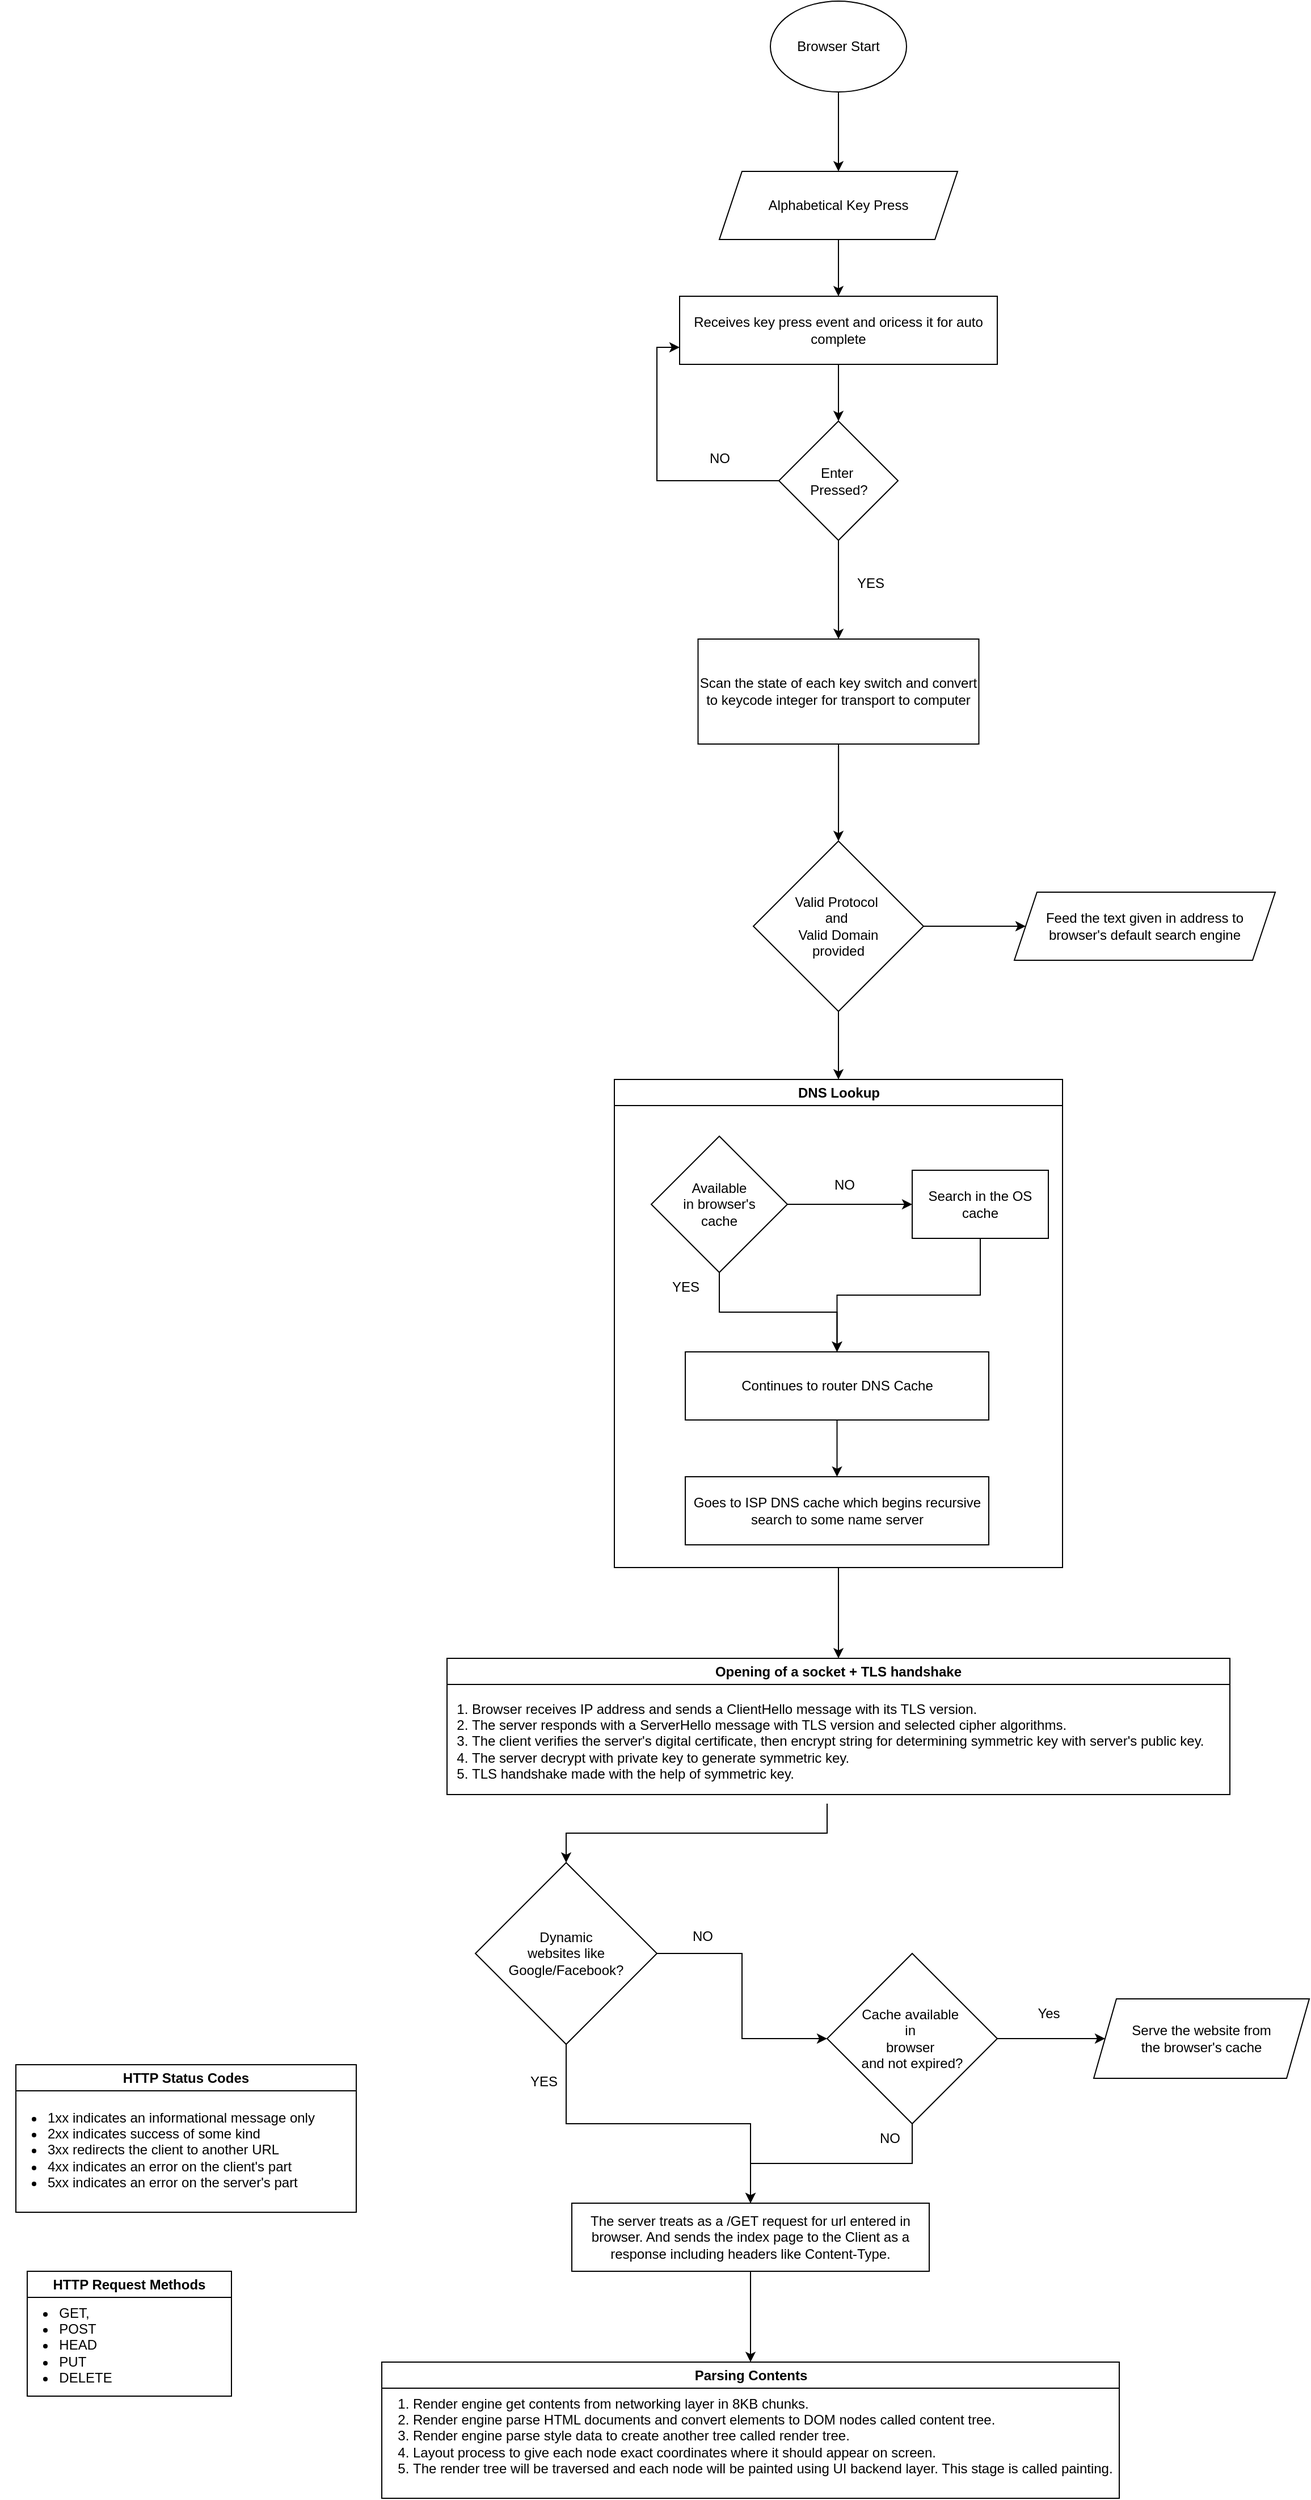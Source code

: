 <mxfile version="24.7.1" type="github">
  <diagram id="C5RBs43oDa-KdzZeNtuy" name="Page-1">
    <mxGraphModel dx="1917" dy="1713" grid="1" gridSize="10" guides="1" tooltips="1" connect="1" arrows="1" fold="1" page="1" pageScale="1" pageWidth="827" pageHeight="1169" math="0" shadow="0">
      <root>
        <mxCell id="WIyWlLk6GJQsqaUBKTNV-0" />
        <mxCell id="WIyWlLk6GJQsqaUBKTNV-1" parent="WIyWlLk6GJQsqaUBKTNV-0" />
        <mxCell id="xDlOj_JVrfhSrS7aG93W-6" value="" style="edgeStyle=orthogonalEdgeStyle;rounded=0;orthogonalLoop=1;jettySize=auto;html=1;" parent="WIyWlLk6GJQsqaUBKTNV-1" source="xDlOj_JVrfhSrS7aG93W-0" target="xDlOj_JVrfhSrS7aG93W-5" edge="1">
          <mxGeometry relative="1" as="geometry" />
        </mxCell>
        <mxCell id="xDlOj_JVrfhSrS7aG93W-0" value="Browser Start" style="ellipse;whiteSpace=wrap;html=1;" parent="WIyWlLk6GJQsqaUBKTNV-1" vertex="1">
          <mxGeometry x="155" y="-70" width="120" height="80" as="geometry" />
        </mxCell>
        <mxCell id="xDlOj_JVrfhSrS7aG93W-8" value="" style="edgeStyle=orthogonalEdgeStyle;rounded=0;orthogonalLoop=1;jettySize=auto;html=1;" parent="WIyWlLk6GJQsqaUBKTNV-1" source="xDlOj_JVrfhSrS7aG93W-5" target="xDlOj_JVrfhSrS7aG93W-7" edge="1">
          <mxGeometry relative="1" as="geometry" />
        </mxCell>
        <mxCell id="xDlOj_JVrfhSrS7aG93W-5" value="Alphabetical Key Press" style="shape=parallelogram;perimeter=parallelogramPerimeter;whiteSpace=wrap;html=1;fixedSize=1;" parent="WIyWlLk6GJQsqaUBKTNV-1" vertex="1">
          <mxGeometry x="110" y="80" width="210" height="60" as="geometry" />
        </mxCell>
        <mxCell id="xDlOj_JVrfhSrS7aG93W-13" value="" style="edgeStyle=orthogonalEdgeStyle;rounded=0;orthogonalLoop=1;jettySize=auto;html=1;" parent="WIyWlLk6GJQsqaUBKTNV-1" source="xDlOj_JVrfhSrS7aG93W-7" target="xDlOj_JVrfhSrS7aG93W-9" edge="1">
          <mxGeometry relative="1" as="geometry" />
        </mxCell>
        <mxCell id="xDlOj_JVrfhSrS7aG93W-7" value="Receives key press event and oricess it for auto complete" style="rounded=0;whiteSpace=wrap;html=1;" parent="WIyWlLk6GJQsqaUBKTNV-1" vertex="1">
          <mxGeometry x="75" y="190" width="280" height="60" as="geometry" />
        </mxCell>
        <mxCell id="xDlOj_JVrfhSrS7aG93W-17" value="" style="edgeStyle=orthogonalEdgeStyle;rounded=0;orthogonalLoop=1;jettySize=auto;html=1;" parent="WIyWlLk6GJQsqaUBKTNV-1" source="xDlOj_JVrfhSrS7aG93W-9" target="xDlOj_JVrfhSrS7aG93W-16" edge="1">
          <mxGeometry relative="1" as="geometry" />
        </mxCell>
        <mxCell id="xDlOj_JVrfhSrS7aG93W-21" style="edgeStyle=orthogonalEdgeStyle;rounded=0;orthogonalLoop=1;jettySize=auto;html=1;exitX=0;exitY=0.5;exitDx=0;exitDy=0;entryX=0;entryY=0.75;entryDx=0;entryDy=0;" parent="WIyWlLk6GJQsqaUBKTNV-1" source="xDlOj_JVrfhSrS7aG93W-9" target="xDlOj_JVrfhSrS7aG93W-7" edge="1">
          <mxGeometry relative="1" as="geometry" />
        </mxCell>
        <mxCell id="xDlOj_JVrfhSrS7aG93W-9" value="Enter&amp;nbsp;&lt;div&gt;Pressed?&lt;/div&gt;" style="rhombus;whiteSpace=wrap;html=1;" parent="WIyWlLk6GJQsqaUBKTNV-1" vertex="1">
          <mxGeometry x="162.5" y="300" width="105" height="105" as="geometry" />
        </mxCell>
        <mxCell id="xDlOj_JVrfhSrS7aG93W-24" value="" style="edgeStyle=orthogonalEdgeStyle;rounded=0;orthogonalLoop=1;jettySize=auto;html=1;" parent="WIyWlLk6GJQsqaUBKTNV-1" source="xDlOj_JVrfhSrS7aG93W-16" target="xDlOj_JVrfhSrS7aG93W-23" edge="1">
          <mxGeometry relative="1" as="geometry" />
        </mxCell>
        <mxCell id="xDlOj_JVrfhSrS7aG93W-16" value="Scan the state of each key switch and convert to keycode integer for transport to computer" style="rounded=0;whiteSpace=wrap;html=1;" parent="WIyWlLk6GJQsqaUBKTNV-1" vertex="1">
          <mxGeometry x="91.25" y="492" width="247.5" height="92.5" as="geometry" />
        </mxCell>
        <mxCell id="xDlOj_JVrfhSrS7aG93W-19" value="YES" style="text;html=1;align=center;verticalAlign=middle;resizable=0;points=[];autosize=1;strokeColor=none;fillColor=none;" parent="WIyWlLk6GJQsqaUBKTNV-1" vertex="1">
          <mxGeometry x="217.5" y="428" width="50" height="30" as="geometry" />
        </mxCell>
        <mxCell id="xDlOj_JVrfhSrS7aG93W-22" value="NO" style="text;html=1;align=center;verticalAlign=middle;resizable=0;points=[];autosize=1;strokeColor=none;fillColor=none;" parent="WIyWlLk6GJQsqaUBKTNV-1" vertex="1">
          <mxGeometry x="90" y="318" width="40" height="30" as="geometry" />
        </mxCell>
        <mxCell id="45_Z2AzZZh3Wi8lfXX-m-1" value="" style="edgeStyle=orthogonalEdgeStyle;rounded=0;orthogonalLoop=1;jettySize=auto;html=1;" edge="1" parent="WIyWlLk6GJQsqaUBKTNV-1" source="xDlOj_JVrfhSrS7aG93W-23" target="45_Z2AzZZh3Wi8lfXX-m-0">
          <mxGeometry relative="1" as="geometry" />
        </mxCell>
        <mxCell id="45_Z2AzZZh3Wi8lfXX-m-7" style="edgeStyle=orthogonalEdgeStyle;rounded=0;orthogonalLoop=1;jettySize=auto;html=1;" edge="1" parent="WIyWlLk6GJQsqaUBKTNV-1" source="xDlOj_JVrfhSrS7aG93W-23" target="45_Z2AzZZh3Wi8lfXX-m-2">
          <mxGeometry relative="1" as="geometry" />
        </mxCell>
        <mxCell id="xDlOj_JVrfhSrS7aG93W-23" value="Valid Protocol&amp;nbsp;&lt;div&gt;and&amp;nbsp;&lt;/div&gt;&lt;div&gt;Valid Domain&lt;/div&gt;&lt;div&gt;provided&lt;/div&gt;" style="rhombus;whiteSpace=wrap;html=1;" parent="WIyWlLk6GJQsqaUBKTNV-1" vertex="1">
          <mxGeometry x="140" y="670" width="150" height="150" as="geometry" />
        </mxCell>
        <mxCell id="45_Z2AzZZh3Wi8lfXX-m-0" value="Feed the text given in address to browser&#39;s default search engine" style="shape=parallelogram;perimeter=parallelogramPerimeter;whiteSpace=wrap;html=1;fixedSize=1;" vertex="1" parent="WIyWlLk6GJQsqaUBKTNV-1">
          <mxGeometry x="370" y="715" width="230" height="60" as="geometry" />
        </mxCell>
        <mxCell id="45_Z2AzZZh3Wi8lfXX-m-27" value="" style="edgeStyle=orthogonalEdgeStyle;rounded=0;orthogonalLoop=1;jettySize=auto;html=1;" edge="1" parent="WIyWlLk6GJQsqaUBKTNV-1" source="45_Z2AzZZh3Wi8lfXX-m-2" target="45_Z2AzZZh3Wi8lfXX-m-18">
          <mxGeometry relative="1" as="geometry" />
        </mxCell>
        <mxCell id="45_Z2AzZZh3Wi8lfXX-m-2" value="DNS Lookup" style="swimlane;whiteSpace=wrap;html=1;" vertex="1" parent="WIyWlLk6GJQsqaUBKTNV-1">
          <mxGeometry x="17.5" y="880" width="395" height="430" as="geometry" />
        </mxCell>
        <mxCell id="45_Z2AzZZh3Wi8lfXX-m-10" value="" style="edgeStyle=orthogonalEdgeStyle;rounded=0;orthogonalLoop=1;jettySize=auto;html=1;" edge="1" parent="45_Z2AzZZh3Wi8lfXX-m-2" source="45_Z2AzZZh3Wi8lfXX-m-8" target="45_Z2AzZZh3Wi8lfXX-m-9">
          <mxGeometry relative="1" as="geometry" />
        </mxCell>
        <mxCell id="45_Z2AzZZh3Wi8lfXX-m-12" value="" style="edgeStyle=orthogonalEdgeStyle;rounded=0;orthogonalLoop=1;jettySize=auto;html=1;" edge="1" parent="45_Z2AzZZh3Wi8lfXX-m-2" source="45_Z2AzZZh3Wi8lfXX-m-8" target="45_Z2AzZZh3Wi8lfXX-m-11">
          <mxGeometry relative="1" as="geometry" />
        </mxCell>
        <mxCell id="45_Z2AzZZh3Wi8lfXX-m-8" value="Available&lt;div&gt;in browser&#39;s&lt;/div&gt;&lt;div&gt;cache&lt;/div&gt;" style="rhombus;whiteSpace=wrap;html=1;" vertex="1" parent="45_Z2AzZZh3Wi8lfXX-m-2">
          <mxGeometry x="32.5" y="50" width="120" height="120" as="geometry" />
        </mxCell>
        <mxCell id="45_Z2AzZZh3Wi8lfXX-m-13" value="" style="edgeStyle=orthogonalEdgeStyle;rounded=0;orthogonalLoop=1;jettySize=auto;html=1;" edge="1" parent="45_Z2AzZZh3Wi8lfXX-m-2" source="45_Z2AzZZh3Wi8lfXX-m-9" target="45_Z2AzZZh3Wi8lfXX-m-11">
          <mxGeometry relative="1" as="geometry" />
        </mxCell>
        <mxCell id="45_Z2AzZZh3Wi8lfXX-m-9" value="Search in the OS cache" style="rounded=0;whiteSpace=wrap;html=1;" vertex="1" parent="45_Z2AzZZh3Wi8lfXX-m-2">
          <mxGeometry x="262.5" y="80" width="120" height="60" as="geometry" />
        </mxCell>
        <mxCell id="45_Z2AzZZh3Wi8lfXX-m-17" value="" style="edgeStyle=orthogonalEdgeStyle;rounded=0;orthogonalLoop=1;jettySize=auto;html=1;" edge="1" parent="45_Z2AzZZh3Wi8lfXX-m-2" source="45_Z2AzZZh3Wi8lfXX-m-11" target="45_Z2AzZZh3Wi8lfXX-m-16">
          <mxGeometry relative="1" as="geometry" />
        </mxCell>
        <mxCell id="45_Z2AzZZh3Wi8lfXX-m-11" value="Continues to router DNS Cache" style="rounded=0;whiteSpace=wrap;html=1;" vertex="1" parent="45_Z2AzZZh3Wi8lfXX-m-2">
          <mxGeometry x="62.5" y="240" width="267.5" height="60" as="geometry" />
        </mxCell>
        <mxCell id="45_Z2AzZZh3Wi8lfXX-m-16" value="Goes to ISP DNS cache which begins recursive search to some name server" style="rounded=0;whiteSpace=wrap;html=1;" vertex="1" parent="45_Z2AzZZh3Wi8lfXX-m-2">
          <mxGeometry x="62.5" y="350" width="267.5" height="60" as="geometry" />
        </mxCell>
        <mxCell id="45_Z2AzZZh3Wi8lfXX-m-14" value="YES" style="text;html=1;align=center;verticalAlign=middle;resizable=0;points=[];autosize=1;strokeColor=none;fillColor=none;" vertex="1" parent="WIyWlLk6GJQsqaUBKTNV-1">
          <mxGeometry x="55" y="1048" width="50" height="30" as="geometry" />
        </mxCell>
        <mxCell id="45_Z2AzZZh3Wi8lfXX-m-15" value="NO" style="text;html=1;align=center;verticalAlign=middle;resizable=0;points=[];autosize=1;strokeColor=none;fillColor=none;" vertex="1" parent="WIyWlLk6GJQsqaUBKTNV-1">
          <mxGeometry x="200" y="958" width="40" height="30" as="geometry" />
        </mxCell>
        <mxCell id="45_Z2AzZZh3Wi8lfXX-m-18" value="&lt;div&gt;Opening of a socket + TLS handshake&lt;/div&gt;" style="swimlane;whiteSpace=wrap;html=1;" vertex="1" parent="WIyWlLk6GJQsqaUBKTNV-1">
          <mxGeometry x="-130" y="1390" width="690" height="120" as="geometry" />
        </mxCell>
        <mxCell id="45_Z2AzZZh3Wi8lfXX-m-29" value="&lt;ol&gt;&lt;li&gt;Browser receives IP address and sends a ClientHello message with its TLS version.&lt;/li&gt;&lt;li&gt;The server responds with a ServerHello message with TLS version and selected cipher algorithms.&lt;/li&gt;&lt;li&gt;The client verifies the server&#39;s digital certificate, then encrypt string for determining symmetric key with server&#39;s public key.&lt;/li&gt;&lt;li&gt;The server decrypt with private key to generate symmetric key.&lt;/li&gt;&lt;li&gt;TLS handshake made with the help of symmetric key.&lt;/li&gt;&lt;/ol&gt;" style="text;html=1;align=left;verticalAlign=middle;resizable=0;points=[];autosize=1;strokeColor=none;fillColor=none;" vertex="1" parent="45_Z2AzZZh3Wi8lfXX-m-18">
          <mxGeometry x="-20" y="18" width="710" height="110" as="geometry" />
        </mxCell>
        <mxCell id="45_Z2AzZZh3Wi8lfXX-m-35" value="" style="edgeStyle=orthogonalEdgeStyle;rounded=0;orthogonalLoop=1;jettySize=auto;html=1;" edge="1" parent="WIyWlLk6GJQsqaUBKTNV-1" source="45_Z2AzZZh3Wi8lfXX-m-30" target="45_Z2AzZZh3Wi8lfXX-m-34">
          <mxGeometry relative="1" as="geometry" />
        </mxCell>
        <mxCell id="45_Z2AzZZh3Wi8lfXX-m-42" style="edgeStyle=orthogonalEdgeStyle;rounded=0;orthogonalLoop=1;jettySize=auto;html=1;entryX=0.5;entryY=0;entryDx=0;entryDy=0;" edge="1" parent="WIyWlLk6GJQsqaUBKTNV-1" source="45_Z2AzZZh3Wi8lfXX-m-30" target="45_Z2AzZZh3Wi8lfXX-m-40">
          <mxGeometry relative="1" as="geometry" />
        </mxCell>
        <mxCell id="45_Z2AzZZh3Wi8lfXX-m-30" value="Dynamic&lt;div&gt;websites like&lt;/div&gt;&lt;div&gt;Google/Facebook?&lt;/div&gt;" style="rhombus;whiteSpace=wrap;html=1;" vertex="1" parent="WIyWlLk6GJQsqaUBKTNV-1">
          <mxGeometry x="-105" y="1570" width="160" height="160" as="geometry" />
        </mxCell>
        <mxCell id="45_Z2AzZZh3Wi8lfXX-m-33" value="" style="edgeStyle=orthogonalEdgeStyle;rounded=0;orthogonalLoop=1;jettySize=auto;html=1;" edge="1" parent="WIyWlLk6GJQsqaUBKTNV-1" source="45_Z2AzZZh3Wi8lfXX-m-29" target="45_Z2AzZZh3Wi8lfXX-m-30">
          <mxGeometry relative="1" as="geometry" />
        </mxCell>
        <mxCell id="45_Z2AzZZh3Wi8lfXX-m-38" value="" style="edgeStyle=orthogonalEdgeStyle;rounded=0;orthogonalLoop=1;jettySize=auto;html=1;" edge="1" parent="WIyWlLk6GJQsqaUBKTNV-1" source="45_Z2AzZZh3Wi8lfXX-m-34" target="45_Z2AzZZh3Wi8lfXX-m-37">
          <mxGeometry relative="1" as="geometry" />
        </mxCell>
        <mxCell id="45_Z2AzZZh3Wi8lfXX-m-41" value="" style="edgeStyle=orthogonalEdgeStyle;rounded=0;orthogonalLoop=1;jettySize=auto;html=1;" edge="1" parent="WIyWlLk6GJQsqaUBKTNV-1" source="45_Z2AzZZh3Wi8lfXX-m-34" target="45_Z2AzZZh3Wi8lfXX-m-40">
          <mxGeometry relative="1" as="geometry" />
        </mxCell>
        <mxCell id="45_Z2AzZZh3Wi8lfXX-m-34" value="Cache available&amp;nbsp;&lt;div&gt;in&amp;nbsp;&lt;/div&gt;&lt;div&gt;browser&amp;nbsp;&lt;/div&gt;&lt;div&gt;and not expired?&lt;/div&gt;" style="rhombus;whiteSpace=wrap;html=1;" vertex="1" parent="WIyWlLk6GJQsqaUBKTNV-1">
          <mxGeometry x="205" y="1650" width="150" height="150" as="geometry" />
        </mxCell>
        <mxCell id="45_Z2AzZZh3Wi8lfXX-m-36" value="NO" style="text;html=1;align=center;verticalAlign=middle;resizable=0;points=[];autosize=1;strokeColor=none;fillColor=none;" vertex="1" parent="WIyWlLk6GJQsqaUBKTNV-1">
          <mxGeometry x="75" y="1620" width="40" height="30" as="geometry" />
        </mxCell>
        <mxCell id="45_Z2AzZZh3Wi8lfXX-m-37" value="Serve the website from&lt;div&gt;the browser&#39;s cache&lt;/div&gt;" style="shape=parallelogram;perimeter=parallelogramPerimeter;whiteSpace=wrap;html=1;fixedSize=1;" vertex="1" parent="WIyWlLk6GJQsqaUBKTNV-1">
          <mxGeometry x="440" y="1690" width="190" height="70" as="geometry" />
        </mxCell>
        <mxCell id="45_Z2AzZZh3Wi8lfXX-m-39" value="Yes" style="text;html=1;align=center;verticalAlign=middle;resizable=0;points=[];autosize=1;strokeColor=none;fillColor=none;" vertex="1" parent="WIyWlLk6GJQsqaUBKTNV-1">
          <mxGeometry x="380" y="1688" width="40" height="30" as="geometry" />
        </mxCell>
        <mxCell id="45_Z2AzZZh3Wi8lfXX-m-54" style="edgeStyle=orthogonalEdgeStyle;rounded=0;orthogonalLoop=1;jettySize=auto;html=1;" edge="1" parent="WIyWlLk6GJQsqaUBKTNV-1" source="45_Z2AzZZh3Wi8lfXX-m-40" target="45_Z2AzZZh3Wi8lfXX-m-53">
          <mxGeometry relative="1" as="geometry" />
        </mxCell>
        <mxCell id="45_Z2AzZZh3Wi8lfXX-m-40" value="The server treats as a /GET request for url entered in browser. And sends the index page to the Client as a response including headers like&amp;nbsp;Content-Type." style="rounded=0;whiteSpace=wrap;html=1;" vertex="1" parent="WIyWlLk6GJQsqaUBKTNV-1">
          <mxGeometry x="-20" y="1870" width="315" height="60" as="geometry" />
        </mxCell>
        <mxCell id="45_Z2AzZZh3Wi8lfXX-m-43" value="YES" style="text;html=1;align=center;verticalAlign=middle;resizable=0;points=[];autosize=1;strokeColor=none;fillColor=none;" vertex="1" parent="WIyWlLk6GJQsqaUBKTNV-1">
          <mxGeometry x="-70" y="1748" width="50" height="30" as="geometry" />
        </mxCell>
        <mxCell id="45_Z2AzZZh3Wi8lfXX-m-44" value="NO" style="text;html=1;align=center;verticalAlign=middle;resizable=0;points=[];autosize=1;strokeColor=none;fillColor=none;" vertex="1" parent="WIyWlLk6GJQsqaUBKTNV-1">
          <mxGeometry x="240" y="1798" width="40" height="30" as="geometry" />
        </mxCell>
        <mxCell id="45_Z2AzZZh3Wi8lfXX-m-45" value="HTTP Status Codes" style="swimlane;whiteSpace=wrap;html=1;" vertex="1" parent="WIyWlLk6GJQsqaUBKTNV-1">
          <mxGeometry x="-510" y="1748" width="300" height="130" as="geometry" />
        </mxCell>
        <mxCell id="45_Z2AzZZh3Wi8lfXX-m-46" value="&lt;div&gt;&lt;ul&gt;&lt;li&gt;1xx indicates an informational message only&lt;/li&gt;&lt;li&gt;2xx indicates success of some kind&lt;/li&gt;&lt;li&gt;3xx redirects the client to another URL&lt;/li&gt;&lt;li&gt;4xx indicates an error on the client&#39;s part&lt;/li&gt;&lt;li&gt;5xx indicates an error on the server&#39;s part&lt;/li&gt;&lt;/ul&gt;&lt;/div&gt;" style="text;html=1;align=left;verticalAlign=middle;resizable=0;points=[];autosize=1;strokeColor=none;fillColor=none;" vertex="1" parent="45_Z2AzZZh3Wi8lfXX-m-45">
          <mxGeometry x="-14" y="20" width="300" height="110" as="geometry" />
        </mxCell>
        <mxCell id="45_Z2AzZZh3Wi8lfXX-m-47" value="HTTP Request Methods" style="swimlane;whiteSpace=wrap;html=1;startSize=23;" vertex="1" parent="WIyWlLk6GJQsqaUBKTNV-1">
          <mxGeometry x="-500" y="1930" width="180" height="110" as="geometry" />
        </mxCell>
        <mxCell id="45_Z2AzZZh3Wi8lfXX-m-49" value="&lt;ul&gt;&lt;li style=&quot;text-align: left;&quot;&gt;GET,&lt;/li&gt;&lt;li style=&quot;text-align: left;&quot;&gt;POST&lt;/li&gt;&lt;li style=&quot;text-align: left;&quot;&gt;HEAD&lt;/li&gt;&lt;li style=&quot;text-align: left;&quot;&gt;PUT&lt;/li&gt;&lt;li style=&quot;text-align: left;&quot;&gt;DELETE&lt;/li&gt;&lt;/ul&gt;&lt;div style=&quot;text-align: left;&quot;&gt;&lt;/div&gt;" style="text;html=1;align=center;verticalAlign=middle;resizable=0;points=[];autosize=1;strokeColor=none;fillColor=none;" vertex="1" parent="45_Z2AzZZh3Wi8lfXX-m-47">
          <mxGeometry x="-24" y="10" width="110" height="110" as="geometry" />
        </mxCell>
        <mxCell id="45_Z2AzZZh3Wi8lfXX-m-53" value="Parsing Contents" style="swimlane;whiteSpace=wrap;html=1;" vertex="1" parent="WIyWlLk6GJQsqaUBKTNV-1">
          <mxGeometry x="-187.5" y="2010" width="650" height="120" as="geometry" />
        </mxCell>
        <mxCell id="45_Z2AzZZh3Wi8lfXX-m-55" value="&lt;ol&gt;&lt;li&gt;Render engine get contents from networking layer in 8KB chunks.&lt;/li&gt;&lt;li&gt;Render engine parse HTML documents and convert elements to DOM nodes called content tree.&lt;/li&gt;&lt;li&gt;Render engine parse style data to create another tree called render tree.&lt;/li&gt;&lt;li&gt;Layout process to give each node exact coordinates where it should appear on screen.&lt;/li&gt;&lt;li&gt;The render tree will be traversed and each node will be painted using UI backend layer. This stage is called painting.&amp;nbsp;&lt;/li&gt;&lt;/ol&gt;" style="text;html=1;align=left;verticalAlign=middle;resizable=0;points=[];autosize=1;strokeColor=none;fillColor=none;" vertex="1" parent="45_Z2AzZZh3Wi8lfXX-m-53">
          <mxGeometry x="-15" y="10" width="680" height="110" as="geometry" />
        </mxCell>
      </root>
    </mxGraphModel>
  </diagram>
</mxfile>
